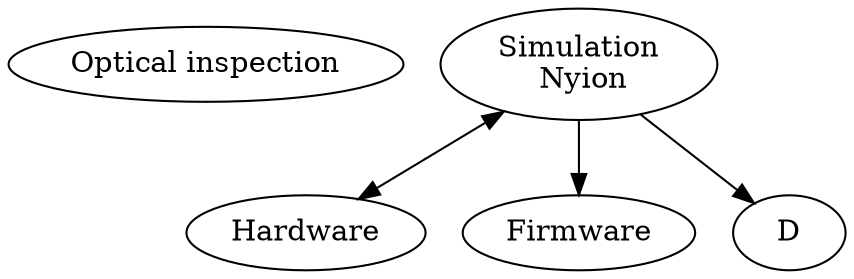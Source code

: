 digraph D {

    test [label="Unit tests"]
    test [label=<Physical accuracy<br/><FONT POINT-SIZE="13"></FONT>>]
    test [label="Comparison with analytic methods"]
    test [label="Comparison with published data"]

    test [label="Electrical test"]
    test [label="Optical inspection"]
    
  A [label="Simulation\n Nyion"]
  B [label="Hardware"]
  C [label="Firmware"]

  A -> B [dir=both]
  A -> C
  A -> D

}
